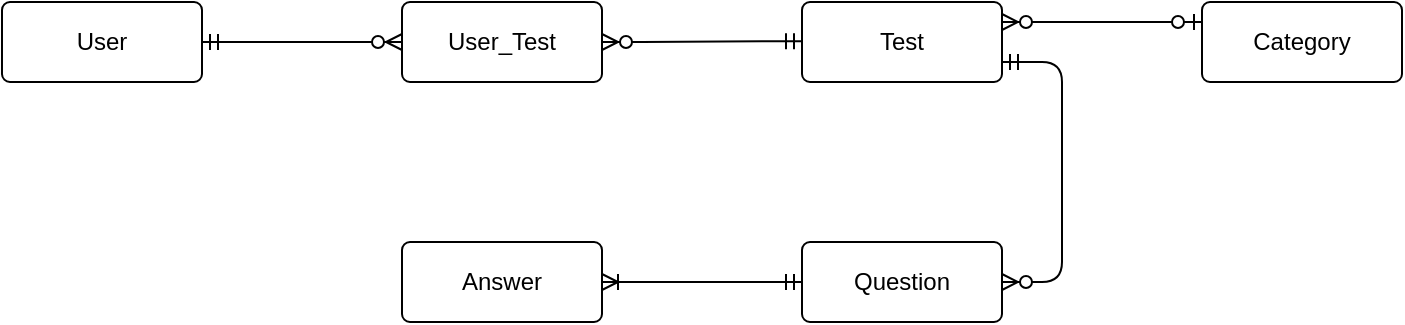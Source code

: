 <mxfile version="13.10.4" type="github">
  <diagram id="R2lEEEUBdFMjLlhIrx00" name="Page-1">
    <mxGraphModel dx="1381" dy="803" grid="1" gridSize="10" guides="1" tooltips="1" connect="1" arrows="1" fold="1" page="1" pageScale="1" pageWidth="850" pageHeight="1100" math="0" shadow="0" extFonts="Permanent Marker^https://fonts.googleapis.com/css?family=Permanent+Marker">
      <root>
        <mxCell id="0" />
        <mxCell id="1" parent="0" />
        <mxCell id="_uvXV5OT7GHFisnKSjYq-26" value="User" style="rounded=1;arcSize=10;whiteSpace=wrap;html=1;align=center;" vertex="1" parent="1">
          <mxGeometry x="40" y="40" width="100" height="40" as="geometry" />
        </mxCell>
        <mxCell id="_uvXV5OT7GHFisnKSjYq-27" value="Test" style="rounded=1;arcSize=10;whiteSpace=wrap;html=1;align=center;" vertex="1" parent="1">
          <mxGeometry x="440" y="40" width="100" height="40" as="geometry" />
        </mxCell>
        <mxCell id="_uvXV5OT7GHFisnKSjYq-28" value="Question" style="rounded=1;arcSize=10;whiteSpace=wrap;html=1;align=center;" vertex="1" parent="1">
          <mxGeometry x="440" y="160" width="100" height="40" as="geometry" />
        </mxCell>
        <mxCell id="_uvXV5OT7GHFisnKSjYq-29" value="Answer" style="rounded=1;arcSize=10;whiteSpace=wrap;html=1;align=center;" vertex="1" parent="1">
          <mxGeometry x="240" y="160" width="100" height="40" as="geometry" />
        </mxCell>
        <mxCell id="_uvXV5OT7GHFisnKSjYq-30" value="User_Test" style="rounded=1;arcSize=10;whiteSpace=wrap;html=1;align=center;" vertex="1" parent="1">
          <mxGeometry x="240" y="40" width="100" height="40" as="geometry" />
        </mxCell>
        <mxCell id="_uvXV5OT7GHFisnKSjYq-31" value="Category" style="rounded=1;arcSize=10;whiteSpace=wrap;html=1;align=center;" vertex="1" parent="1">
          <mxGeometry x="640" y="40" width="100" height="40" as="geometry" />
        </mxCell>
        <mxCell id="_uvXV5OT7GHFisnKSjYq-34" value="" style="edgeStyle=entityRelationEdgeStyle;fontSize=12;html=1;endArrow=ERzeroToMany;startArrow=ERmandOne;startFill=0;exitX=1;exitY=0.5;exitDx=0;exitDy=0;entryX=0;entryY=0.5;entryDx=0;entryDy=0;" edge="1" parent="1" source="_uvXV5OT7GHFisnKSjYq-26" target="_uvXV5OT7GHFisnKSjYq-30">
          <mxGeometry width="100" height="100" relative="1" as="geometry">
            <mxPoint x="240" y="220" as="sourcePoint" />
            <mxPoint x="340" y="120" as="targetPoint" />
          </mxGeometry>
        </mxCell>
        <mxCell id="_uvXV5OT7GHFisnKSjYq-36" value="" style="edgeStyle=entityRelationEdgeStyle;fontSize=12;html=1;endArrow=ERmandOne;startArrow=ERzeroToMany;startFill=1;entryX=0;entryY=0.5;entryDx=0;entryDy=0;endFill=0;" edge="1" parent="1">
          <mxGeometry width="100" height="100" relative="1" as="geometry">
            <mxPoint x="340" y="60" as="sourcePoint" />
            <mxPoint x="440" y="59.66" as="targetPoint" />
          </mxGeometry>
        </mxCell>
        <mxCell id="_uvXV5OT7GHFisnKSjYq-37" value="" style="edgeStyle=entityRelationEdgeStyle;fontSize=12;html=1;endArrow=ERzeroToOne;exitX=1;exitY=0.25;exitDx=0;exitDy=0;startArrow=ERzeroToMany;startFill=1;endFill=1;entryX=0;entryY=0.25;entryDx=0;entryDy=0;" edge="1" parent="1" source="_uvXV5OT7GHFisnKSjYq-27" target="_uvXV5OT7GHFisnKSjYq-31">
          <mxGeometry width="100" height="100" relative="1" as="geometry">
            <mxPoint x="540" y="160" as="sourcePoint" />
            <mxPoint x="640" y="60" as="targetPoint" />
          </mxGeometry>
        </mxCell>
        <mxCell id="_uvXV5OT7GHFisnKSjYq-39" value="" style="edgeStyle=entityRelationEdgeStyle;fontSize=12;html=1;endArrow=ERzeroToMany;entryX=1;entryY=0.5;entryDx=0;entryDy=0;startArrow=ERmandOne;startFill=0;endFill=1;" edge="1" parent="1" target="_uvXV5OT7GHFisnKSjYq-28">
          <mxGeometry width="100" height="100" relative="1" as="geometry">
            <mxPoint x="540" y="70" as="sourcePoint" />
            <mxPoint x="650" y="50" as="targetPoint" />
          </mxGeometry>
        </mxCell>
        <mxCell id="_uvXV5OT7GHFisnKSjYq-41" value="" style="edgeStyle=entityRelationEdgeStyle;fontSize=12;html=1;endArrow=ERmandOne;startArrow=ERoneToMany;endFill=0;startFill=0;entryX=0;entryY=0.5;entryDx=0;entryDy=0;exitX=1;exitY=0.5;exitDx=0;exitDy=0;" edge="1" parent="1" source="_uvXV5OT7GHFisnKSjYq-29" target="_uvXV5OT7GHFisnKSjYq-28">
          <mxGeometry width="100" height="100" relative="1" as="geometry">
            <mxPoint x="540" y="430" as="sourcePoint" />
            <mxPoint x="640" y="330" as="targetPoint" />
          </mxGeometry>
        </mxCell>
      </root>
    </mxGraphModel>
  </diagram>
</mxfile>
